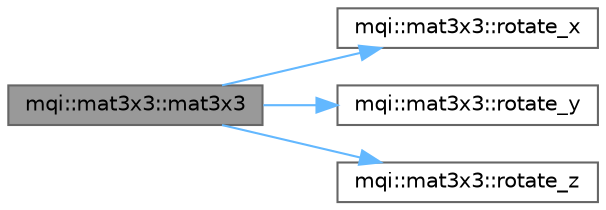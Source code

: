 digraph "mqi::mat3x3::mat3x3"
{
 // LATEX_PDF_SIZE
  bgcolor="transparent";
  edge [fontname=Helvetica,fontsize=10,labelfontname=Helvetica,labelfontsize=10];
  node [fontname=Helvetica,fontsize=10,shape=box,height=0.2,width=0.4];
  rankdir="LR";
  Node1 [id="Node000001",label="mqi::mat3x3::mat3x3",height=0.2,width=0.4,color="gray40", fillcolor="grey60", style="filled", fontcolor="black",tooltip="Constructs a rotation matrix from an array of Euler angles."];
  Node1 -> Node2 [id="edge1_Node000001_Node000002",color="steelblue1",style="solid",tooltip=" "];
  Node2 [id="Node000002",label="mqi::mat3x3::rotate_x",height=0.2,width=0.4,color="grey40", fillcolor="white", style="filled",URL="$classmqi_1_1mat3x3.html#add3b736e870c72f50cb950efe2e48a3e",tooltip="Post-multiplies the matrix by a rotation around the x-axis."];
  Node1 -> Node3 [id="edge2_Node000001_Node000003",color="steelblue1",style="solid",tooltip=" "];
  Node3 [id="Node000003",label="mqi::mat3x3::rotate_y",height=0.2,width=0.4,color="grey40", fillcolor="white", style="filled",URL="$classmqi_1_1mat3x3.html#ad9c53e797b3856ef62901403ec79a3b3",tooltip="Post-multiplies the matrix by a rotation around the y-axis."];
  Node1 -> Node4 [id="edge3_Node000001_Node000004",color="steelblue1",style="solid",tooltip=" "];
  Node4 [id="Node000004",label="mqi::mat3x3::rotate_z",height=0.2,width=0.4,color="grey40", fillcolor="white", style="filled",URL="$classmqi_1_1mat3x3.html#aa34b76d97b10224b4725290736814a02",tooltip="Post-multiplies the matrix by a rotation around the z-axis."];
}
